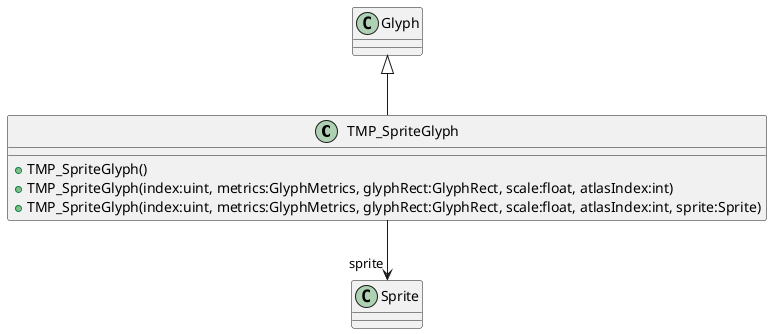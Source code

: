 @startuml
class TMP_SpriteGlyph {
    + TMP_SpriteGlyph()
    + TMP_SpriteGlyph(index:uint, metrics:GlyphMetrics, glyphRect:GlyphRect, scale:float, atlasIndex:int)
    + TMP_SpriteGlyph(index:uint, metrics:GlyphMetrics, glyphRect:GlyphRect, scale:float, atlasIndex:int, sprite:Sprite)
}
Glyph <|-- TMP_SpriteGlyph
TMP_SpriteGlyph --> "sprite" Sprite
@enduml
